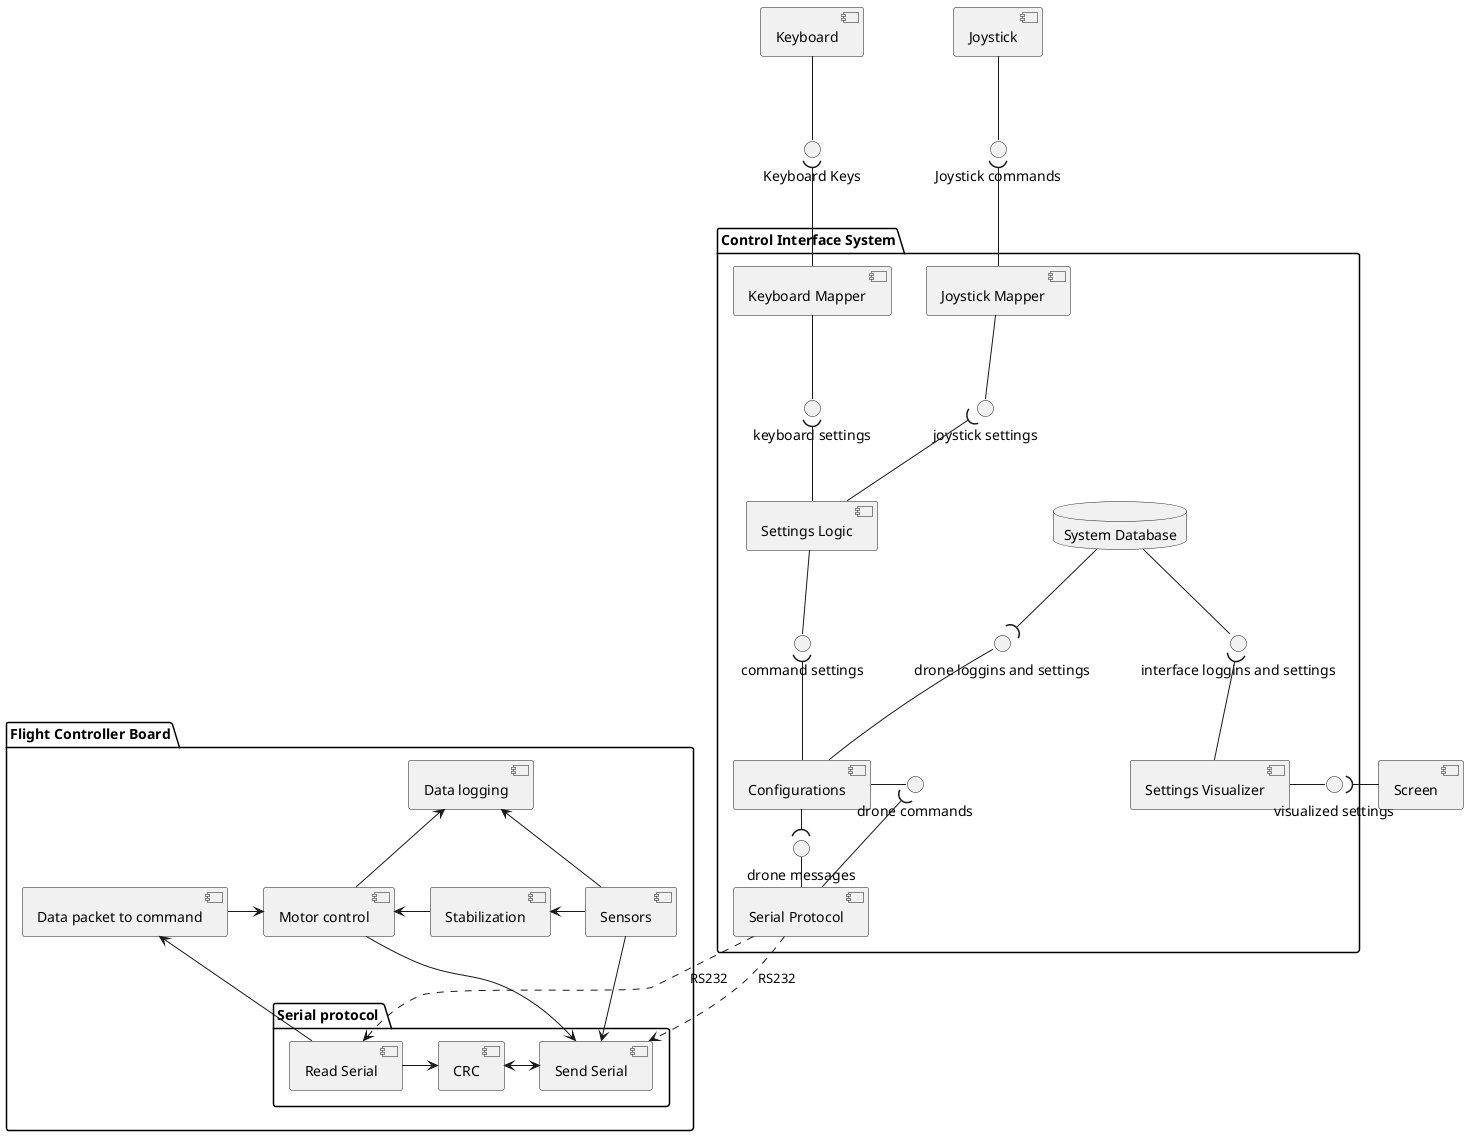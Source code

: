 @startuml "Component Diagram ESL Drone"

component "Screen" as screen
component "Keyboard" as keyboard
component "Joystick" as joystick

interface "Keyboard Keys" as keyboardKeys
interface "Joystick commands" as joystickCommands 

package "Control Interface System" {
    component "Joystick Mapper" as joyStickMapper
    component "Keyboard Mapper" as keyboardMapper
    component "Settings Logic" as settingsLogic
    component "Configurations" as configurations
    component "Settings Visualizer" as settingsVisualizer
    component "Serial Protocol" as serialprotocol
    interface "joystick settings" as joystickSettings
    interface "keyboard settings" as keyboardSetings
    interface "drone commands" as droneCommands
    interface "drone messages" as droneMessages
    interface "drone loggins and settings" as droneLogginsSettings
    interface "interface loggins and settings" as interfaceLogginsSettings

    interface "command settings" as commandSettings
    interface "visualized settings" as visualizedSettings
    database  "System Database" as systemDatabase
}


package "Flight Controller Board" {
    package "Serial protocol " {
component "Send Serial" as sendserialFCB
component "Read Serial" as readserialFCB
component "CRC" as crcFCB
    }
component "Sensors" as sensors
component "Motor control" as motors
component "Stabilization" as stabilization
component "Data packet to command" as packetdrone
component "Data logging" as datalogging
}


joyStickMapper -- joystickSettings
joystickSettings )-- settingsLogic

keyboardMapper -- keyboardSetings
keyboardSetings )-- settingsLogic

settingsLogic -- commandSettings
commandSettings )-- configurations

configurations -right- droneCommands
droneCommands )-- serialprotocol

serialprotocol -left- droneMessages
droneMessages )-left- configurations

configurations -up- droneLogginsSettings
droneLogginsSettings )-up-systemDatabase

systemDatabase -- interfaceLogginsSettings
interfaceLogginsSettings )--settingsVisualizer

settingsVisualizer -right- visualizedSettings
visualizedSettings )-right- screen

keyboard -- keyboardKeys
keyboardKeys )-- keyboardMapper

joystick -- joystickCommands
joystickCommands )--joyStickMapper

serialprotocol .down.> sendserialFCB: RS232
serialprotocol .down.> readserialFCB: RS232

sensors --> sendserialFCB
 readserialFCB->crcFCB
crcFCB<->sendserialFCB
motors <- stabilization
stabilization <- sensors
readserialFCB -up-> packetdrone
packetdrone -> motors
motors --> sendserialFCB
datalogging <-- motors
datalogging <-- sensors

@enduml
